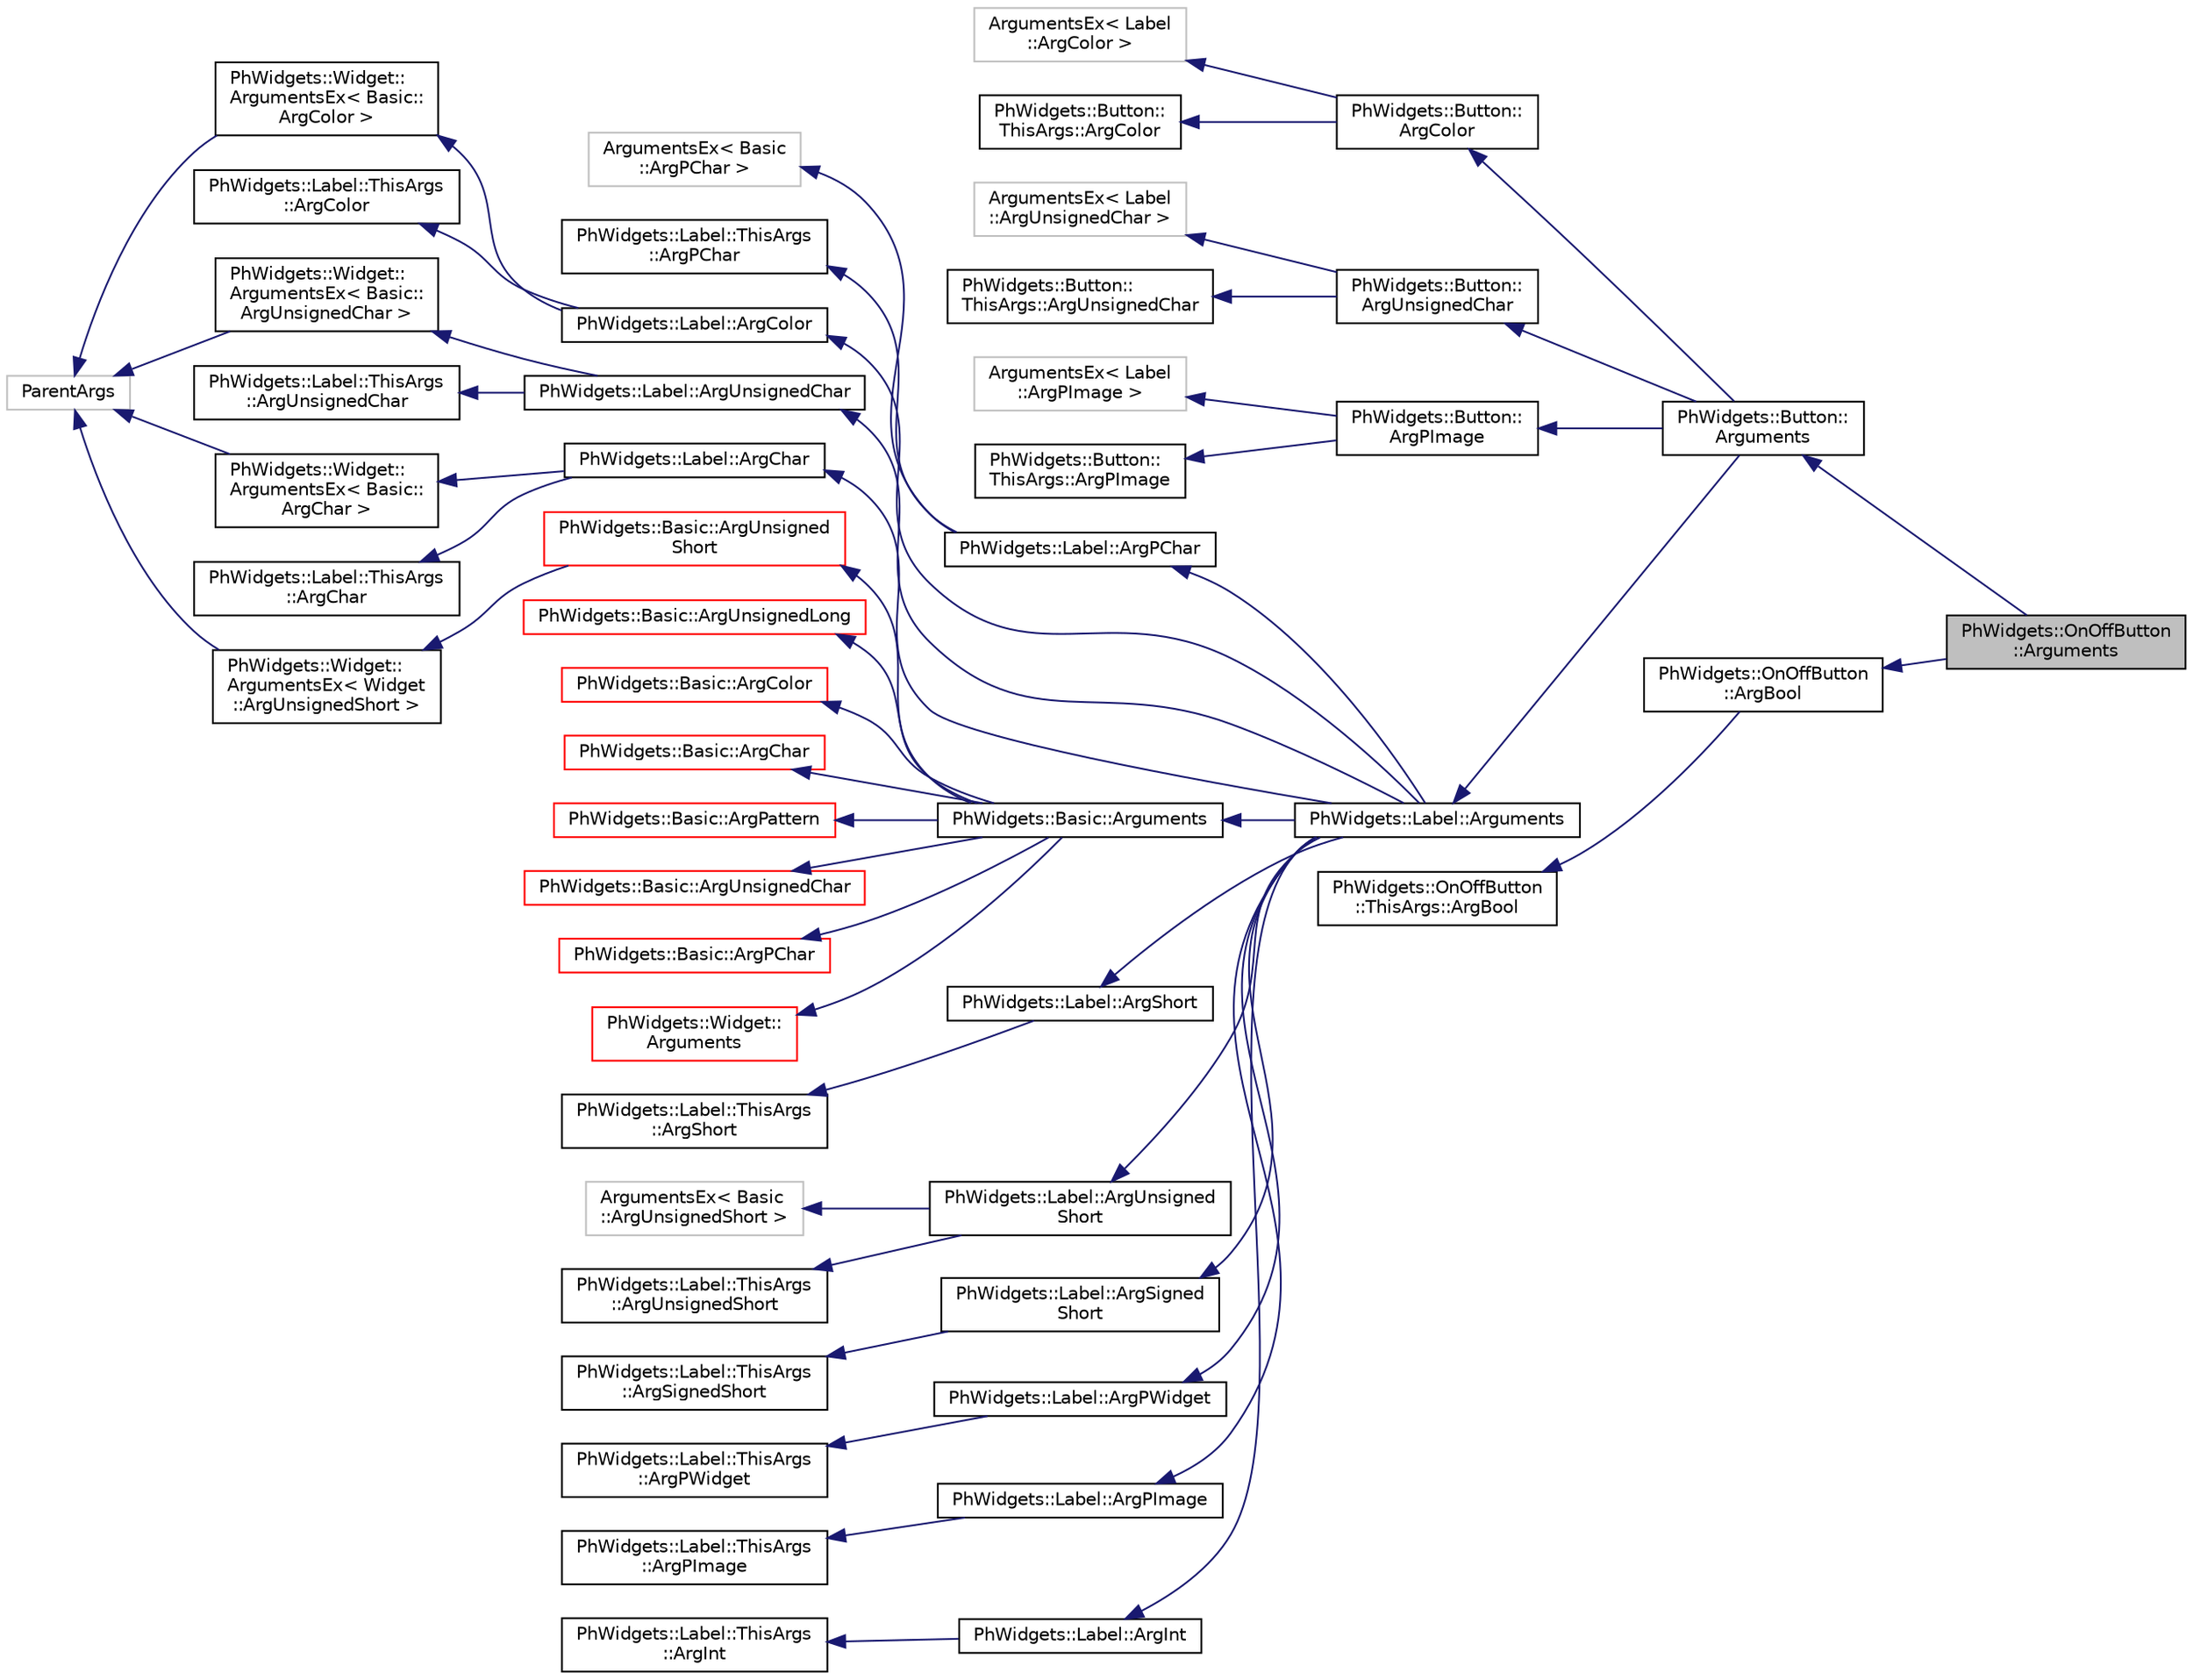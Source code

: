 digraph "PhWidgets::OnOffButton::Arguments"
{
  edge [fontname="Helvetica",fontsize="10",labelfontname="Helvetica",labelfontsize="10"];
  node [fontname="Helvetica",fontsize="10",shape=record];
  rankdir="LR";
  Node88 [label="PhWidgets::OnOffButton\l::Arguments",height=0.2,width=0.4,color="black", fillcolor="grey75", style="filled", fontcolor="black"];
  Node89 -> Node88 [dir="back",color="midnightblue",fontsize="10",style="solid",fontname="Helvetica"];
  Node89 [label="PhWidgets::Button::\lArguments",height=0.2,width=0.4,color="black", fillcolor="white", style="filled",URL="$struct_ph_widgets_1_1_button_1_1_arguments.html"];
  Node90 -> Node89 [dir="back",color="midnightblue",fontsize="10",style="solid",fontname="Helvetica"];
  Node90 [label="PhWidgets::Button::\lArgColor",height=0.2,width=0.4,color="black", fillcolor="white", style="filled",URL="$struct_ph_widgets_1_1_button_1_1_arg_color.html"];
  Node91 -> Node90 [dir="back",color="midnightblue",fontsize="10",style="solid",fontname="Helvetica"];
  Node91 [label="ArgumentsEx\< Label\l::ArgColor \>",height=0.2,width=0.4,color="grey75", fillcolor="white", style="filled"];
  Node92 -> Node90 [dir="back",color="midnightblue",fontsize="10",style="solid",fontname="Helvetica"];
  Node92 [label="PhWidgets::Button::\lThisArgs::ArgColor",height=0.2,width=0.4,color="black", fillcolor="white", style="filled",URL="$struct_ph_widgets_1_1_button_1_1_this_args_1_1_arg_color.html"];
  Node93 -> Node89 [dir="back",color="midnightblue",fontsize="10",style="solid",fontname="Helvetica"];
  Node93 [label="PhWidgets::Button::\lArgUnsignedChar",height=0.2,width=0.4,color="black", fillcolor="white", style="filled",URL="$struct_ph_widgets_1_1_button_1_1_arg_unsigned_char.html"];
  Node94 -> Node93 [dir="back",color="midnightblue",fontsize="10",style="solid",fontname="Helvetica"];
  Node94 [label="ArgumentsEx\< Label\l::ArgUnsignedChar \>",height=0.2,width=0.4,color="grey75", fillcolor="white", style="filled"];
  Node95 -> Node93 [dir="back",color="midnightblue",fontsize="10",style="solid",fontname="Helvetica"];
  Node95 [label="PhWidgets::Button::\lThisArgs::ArgUnsignedChar",height=0.2,width=0.4,color="black", fillcolor="white", style="filled",URL="$struct_ph_widgets_1_1_button_1_1_this_args_1_1_arg_unsigned_char.html"];
  Node96 -> Node89 [dir="back",color="midnightblue",fontsize="10",style="solid",fontname="Helvetica"];
  Node96 [label="PhWidgets::Button::\lArgPImage",height=0.2,width=0.4,color="black", fillcolor="white", style="filled",URL="$struct_ph_widgets_1_1_button_1_1_arg_p_image.html"];
  Node97 -> Node96 [dir="back",color="midnightblue",fontsize="10",style="solid",fontname="Helvetica"];
  Node97 [label="ArgumentsEx\< Label\l::ArgPImage \>",height=0.2,width=0.4,color="grey75", fillcolor="white", style="filled"];
  Node98 -> Node96 [dir="back",color="midnightblue",fontsize="10",style="solid",fontname="Helvetica"];
  Node98 [label="PhWidgets::Button::\lThisArgs::ArgPImage",height=0.2,width=0.4,color="black", fillcolor="white", style="filled",URL="$struct_ph_widgets_1_1_button_1_1_this_args_1_1_arg_p_image.html"];
  Node99 -> Node89 [dir="back",color="midnightblue",fontsize="10",style="solid",fontname="Helvetica"];
  Node99 [label="PhWidgets::Label::Arguments",height=0.2,width=0.4,color="black", fillcolor="white", style="filled",URL="$struct_ph_widgets_1_1_label_1_1_arguments.html"];
  Node100 -> Node99 [dir="back",color="midnightblue",fontsize="10",style="solid",fontname="Helvetica"];
  Node100 [label="PhWidgets::Label::ArgPChar",height=0.2,width=0.4,color="black", fillcolor="white", style="filled",URL="$struct_ph_widgets_1_1_label_1_1_arg_p_char.html"];
  Node101 -> Node100 [dir="back",color="midnightblue",fontsize="10",style="solid",fontname="Helvetica"];
  Node101 [label="ArgumentsEx\< Basic\l::ArgPChar \>",height=0.2,width=0.4,color="grey75", fillcolor="white", style="filled"];
  Node102 -> Node100 [dir="back",color="midnightblue",fontsize="10",style="solid",fontname="Helvetica"];
  Node102 [label="PhWidgets::Label::ThisArgs\l::ArgPChar",height=0.2,width=0.4,color="black", fillcolor="white", style="filled",URL="$struct_ph_widgets_1_1_label_1_1_this_args_1_1_arg_p_char.html"];
  Node103 -> Node99 [dir="back",color="midnightblue",fontsize="10",style="solid",fontname="Helvetica"];
  Node103 [label="PhWidgets::Label::ArgColor",height=0.2,width=0.4,color="black", fillcolor="white", style="filled",URL="$struct_ph_widgets_1_1_label_1_1_arg_color.html"];
  Node104 -> Node103 [dir="back",color="midnightblue",fontsize="10",style="solid",fontname="Helvetica"];
  Node104 [label="PhWidgets::Widget::\lArgumentsEx\< Basic::\lArgColor \>",height=0.2,width=0.4,color="black", fillcolor="white", style="filled",URL="$struct_ph_widgets_1_1_widget_1_1_arguments_ex.html"];
  Node105 -> Node104 [dir="back",color="midnightblue",fontsize="10",style="solid",fontname="Helvetica"];
  Node105 [label="ParentArgs",height=0.2,width=0.4,color="grey75", fillcolor="white", style="filled"];
  Node106 -> Node103 [dir="back",color="midnightblue",fontsize="10",style="solid",fontname="Helvetica"];
  Node106 [label="PhWidgets::Label::ThisArgs\l::ArgColor",height=0.2,width=0.4,color="black", fillcolor="white", style="filled",URL="$struct_ph_widgets_1_1_label_1_1_this_args_1_1_arg_color.html"];
  Node107 -> Node99 [dir="back",color="midnightblue",fontsize="10",style="solid",fontname="Helvetica"];
  Node107 [label="PhWidgets::Label::ArgShort",height=0.2,width=0.4,color="black", fillcolor="white", style="filled",URL="$struct_ph_widgets_1_1_label_1_1_arg_short.html"];
  Node108 -> Node107 [dir="back",color="midnightblue",fontsize="10",style="solid",fontname="Helvetica"];
  Node108 [label="PhWidgets::Label::ThisArgs\l::ArgShort",height=0.2,width=0.4,color="black", fillcolor="white", style="filled",URL="$struct_ph_widgets_1_1_label_1_1_this_args_1_1_arg_short.html"];
  Node109 -> Node99 [dir="back",color="midnightblue",fontsize="10",style="solid",fontname="Helvetica"];
  Node109 [label="PhWidgets::Label::ArgUnsigned\lShort",height=0.2,width=0.4,color="black", fillcolor="white", style="filled",URL="$struct_ph_widgets_1_1_label_1_1_arg_unsigned_short.html"];
  Node110 -> Node109 [dir="back",color="midnightblue",fontsize="10",style="solid",fontname="Helvetica"];
  Node110 [label="ArgumentsEx\< Basic\l::ArgUnsignedShort \>",height=0.2,width=0.4,color="grey75", fillcolor="white", style="filled"];
  Node111 -> Node109 [dir="back",color="midnightblue",fontsize="10",style="solid",fontname="Helvetica"];
  Node111 [label="PhWidgets::Label::ThisArgs\l::ArgUnsignedShort",height=0.2,width=0.4,color="black", fillcolor="white", style="filled",URL="$struct_ph_widgets_1_1_label_1_1_this_args_1_1_arg_unsigned_short.html"];
  Node112 -> Node99 [dir="back",color="midnightblue",fontsize="10",style="solid",fontname="Helvetica"];
  Node112 [label="PhWidgets::Label::ArgSigned\lShort",height=0.2,width=0.4,color="black", fillcolor="white", style="filled",URL="$struct_ph_widgets_1_1_label_1_1_arg_signed_short.html"];
  Node113 -> Node112 [dir="back",color="midnightblue",fontsize="10",style="solid",fontname="Helvetica"];
  Node113 [label="PhWidgets::Label::ThisArgs\l::ArgSignedShort",height=0.2,width=0.4,color="black", fillcolor="white", style="filled",URL="$struct_ph_widgets_1_1_label_1_1_this_args_1_1_arg_signed_short.html"];
  Node114 -> Node99 [dir="back",color="midnightblue",fontsize="10",style="solid",fontname="Helvetica"];
  Node114 [label="PhWidgets::Label::ArgUnsignedChar",height=0.2,width=0.4,color="black", fillcolor="white", style="filled",URL="$struct_ph_widgets_1_1_label_1_1_arg_unsigned_char.html"];
  Node115 -> Node114 [dir="back",color="midnightblue",fontsize="10",style="solid",fontname="Helvetica"];
  Node115 [label="PhWidgets::Widget::\lArgumentsEx\< Basic::\lArgUnsignedChar \>",height=0.2,width=0.4,color="black", fillcolor="white", style="filled",URL="$struct_ph_widgets_1_1_widget_1_1_arguments_ex.html"];
  Node105 -> Node115 [dir="back",color="midnightblue",fontsize="10",style="solid",fontname="Helvetica"];
  Node116 -> Node114 [dir="back",color="midnightblue",fontsize="10",style="solid",fontname="Helvetica"];
  Node116 [label="PhWidgets::Label::ThisArgs\l::ArgUnsignedChar",height=0.2,width=0.4,color="black", fillcolor="white", style="filled",URL="$struct_ph_widgets_1_1_label_1_1_this_args_1_1_arg_unsigned_char.html"];
  Node117 -> Node99 [dir="back",color="midnightblue",fontsize="10",style="solid",fontname="Helvetica"];
  Node117 [label="PhWidgets::Label::ArgPWidget",height=0.2,width=0.4,color="black", fillcolor="white", style="filled",URL="$struct_ph_widgets_1_1_label_1_1_arg_p_widget.html"];
  Node118 -> Node117 [dir="back",color="midnightblue",fontsize="10",style="solid",fontname="Helvetica"];
  Node118 [label="PhWidgets::Label::ThisArgs\l::ArgPWidget",height=0.2,width=0.4,color="black", fillcolor="white", style="filled",URL="$struct_ph_widgets_1_1_label_1_1_this_args_1_1_arg_p_widget.html"];
  Node119 -> Node99 [dir="back",color="midnightblue",fontsize="10",style="solid",fontname="Helvetica"];
  Node119 [label="PhWidgets::Label::ArgChar",height=0.2,width=0.4,color="black", fillcolor="white", style="filled",URL="$struct_ph_widgets_1_1_label_1_1_arg_char.html"];
  Node120 -> Node119 [dir="back",color="midnightblue",fontsize="10",style="solid",fontname="Helvetica"];
  Node120 [label="PhWidgets::Widget::\lArgumentsEx\< Basic::\lArgChar \>",height=0.2,width=0.4,color="black", fillcolor="white", style="filled",URL="$struct_ph_widgets_1_1_widget_1_1_arguments_ex.html"];
  Node105 -> Node120 [dir="back",color="midnightblue",fontsize="10",style="solid",fontname="Helvetica"];
  Node121 -> Node119 [dir="back",color="midnightblue",fontsize="10",style="solid",fontname="Helvetica"];
  Node121 [label="PhWidgets::Label::ThisArgs\l::ArgChar",height=0.2,width=0.4,color="black", fillcolor="white", style="filled",URL="$struct_ph_widgets_1_1_label_1_1_this_args_1_1_arg_char.html"];
  Node122 -> Node99 [dir="back",color="midnightblue",fontsize="10",style="solid",fontname="Helvetica"];
  Node122 [label="PhWidgets::Label::ArgPImage",height=0.2,width=0.4,color="black", fillcolor="white", style="filled",URL="$struct_ph_widgets_1_1_label_1_1_arg_p_image.html"];
  Node123 -> Node122 [dir="back",color="midnightblue",fontsize="10",style="solid",fontname="Helvetica"];
  Node123 [label="PhWidgets::Label::ThisArgs\l::ArgPImage",height=0.2,width=0.4,color="black", fillcolor="white", style="filled",URL="$struct_ph_widgets_1_1_label_1_1_this_args_1_1_arg_p_image.html"];
  Node124 -> Node99 [dir="back",color="midnightblue",fontsize="10",style="solid",fontname="Helvetica"];
  Node124 [label="PhWidgets::Label::ArgInt",height=0.2,width=0.4,color="black", fillcolor="white", style="filled",URL="$struct_ph_widgets_1_1_label_1_1_arg_int.html"];
  Node125 -> Node124 [dir="back",color="midnightblue",fontsize="10",style="solid",fontname="Helvetica"];
  Node125 [label="PhWidgets::Label::ThisArgs\l::ArgInt",height=0.2,width=0.4,color="black", fillcolor="white", style="filled",URL="$struct_ph_widgets_1_1_label_1_1_this_args_1_1_arg_int.html"];
  Node126 -> Node99 [dir="back",color="midnightblue",fontsize="10",style="solid",fontname="Helvetica"];
  Node126 [label="PhWidgets::Basic::Arguments",height=0.2,width=0.4,color="black", fillcolor="white", style="filled",URL="$struct_ph_widgets_1_1_basic_1_1_arguments.html"];
  Node127 -> Node126 [dir="back",color="midnightblue",fontsize="10",style="solid",fontname="Helvetica"];
  Node127 [label="PhWidgets::Basic::ArgUnsigned\lShort",height=0.2,width=0.4,color="red", fillcolor="white", style="filled",URL="$struct_ph_widgets_1_1_basic_1_1_arg_unsigned_short.html"];
  Node128 -> Node127 [dir="back",color="midnightblue",fontsize="10",style="solid",fontname="Helvetica"];
  Node128 [label="PhWidgets::Widget::\lArgumentsEx\< Widget\l::ArgUnsignedShort \>",height=0.2,width=0.4,color="black", fillcolor="white", style="filled",URL="$struct_ph_widgets_1_1_widget_1_1_arguments_ex.html"];
  Node105 -> Node128 [dir="back",color="midnightblue",fontsize="10",style="solid",fontname="Helvetica"];
  Node130 -> Node126 [dir="back",color="midnightblue",fontsize="10",style="solid",fontname="Helvetica"];
  Node130 [label="PhWidgets::Basic::ArgUnsignedLong",height=0.2,width=0.4,color="red", fillcolor="white", style="filled",URL="$struct_ph_widgets_1_1_basic_1_1_arg_unsigned_long.html"];
  Node133 -> Node126 [dir="back",color="midnightblue",fontsize="10",style="solid",fontname="Helvetica"];
  Node133 [label="PhWidgets::Basic::ArgColor",height=0.2,width=0.4,color="red", fillcolor="white", style="filled",URL="$struct_ph_widgets_1_1_basic_1_1_arg_color.html"];
  Node136 -> Node126 [dir="back",color="midnightblue",fontsize="10",style="solid",fontname="Helvetica"];
  Node136 [label="PhWidgets::Basic::ArgChar",height=0.2,width=0.4,color="red", fillcolor="white", style="filled",URL="$struct_ph_widgets_1_1_basic_1_1_arg_char.html"];
  Node138 -> Node126 [dir="back",color="midnightblue",fontsize="10",style="solid",fontname="Helvetica"];
  Node138 [label="PhWidgets::Basic::ArgPattern",height=0.2,width=0.4,color="red", fillcolor="white", style="filled",URL="$struct_ph_widgets_1_1_basic_1_1_arg_pattern.html"];
  Node140 -> Node126 [dir="back",color="midnightblue",fontsize="10",style="solid",fontname="Helvetica"];
  Node140 [label="PhWidgets::Basic::ArgUnsignedChar",height=0.2,width=0.4,color="red", fillcolor="white", style="filled",URL="$struct_ph_widgets_1_1_basic_1_1_arg_unsigned_char.html"];
  Node142 -> Node126 [dir="back",color="midnightblue",fontsize="10",style="solid",fontname="Helvetica"];
  Node142 [label="PhWidgets::Basic::ArgPChar",height=0.2,width=0.4,color="red", fillcolor="white", style="filled",URL="$struct_ph_widgets_1_1_basic_1_1_arg_p_char.html"];
  Node145 -> Node126 [dir="back",color="midnightblue",fontsize="10",style="solid",fontname="Helvetica"];
  Node145 [label="PhWidgets::Widget::\lArguments",height=0.2,width=0.4,color="red", fillcolor="white", style="filled",URL="$struct_ph_widgets_1_1_widget_1_1_arguments.html"];
  Node174 -> Node88 [dir="back",color="midnightblue",fontsize="10",style="solid",fontname="Helvetica"];
  Node174 [label="PhWidgets::OnOffButton\l::ArgBool",height=0.2,width=0.4,color="black", fillcolor="white", style="filled",URL="$struct_ph_widgets_1_1_on_off_button_1_1_arg_bool.html"];
  Node175 -> Node174 [dir="back",color="midnightblue",fontsize="10",style="solid",fontname="Helvetica"];
  Node175 [label="PhWidgets::OnOffButton\l::ThisArgs::ArgBool",height=0.2,width=0.4,color="black", fillcolor="white", style="filled",URL="$struct_ph_widgets_1_1_on_off_button_1_1_this_args_1_1_arg_bool.html"];
}

